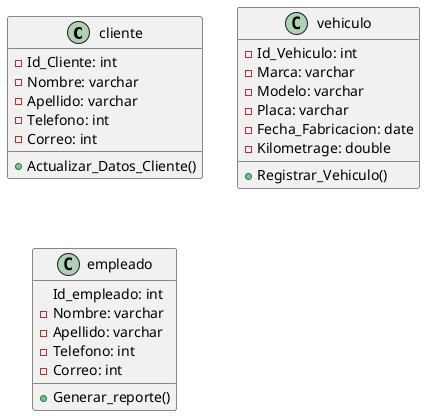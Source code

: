 @startuml
class cliente{
-Id_Cliente: int
-Nombre: varchar
-Apellido: varchar
-Telefono: int
-Correo: int
+Actualizar_Datos_Cliente()
}
class vehiculo{
-Id_Vehiculo: int
-Marca: varchar
-Modelo: varchar
-Placa: varchar
-Fecha_Fabricacion: date
-Kilometrage: double
+Registrar_Vehiculo()
}

class empleado{
Id_empleado: int
-Nombre: varchar
-Apellido: varchar
-Telefono: int
-Correo: int
+Generar_reporte()
}


@enduml
